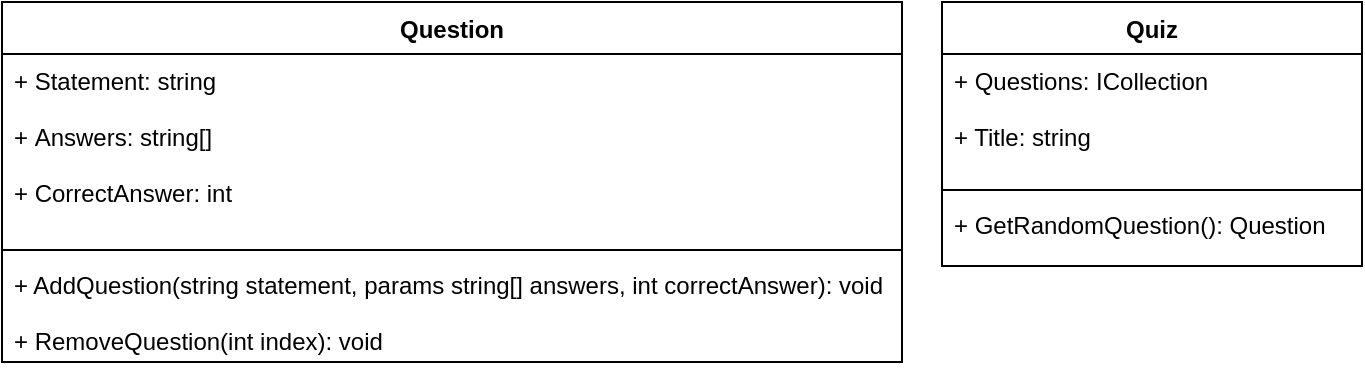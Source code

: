 <mxfile version="15.4.3" type="github">
  <diagram id="C5RBs43oDa-KdzZeNtuy" name="Page-1">
    <mxGraphModel dx="782" dy="468" grid="1" gridSize="10" guides="1" tooltips="1" connect="1" arrows="1" fold="1" page="1" pageScale="1" pageWidth="827" pageHeight="1169" math="0" shadow="0">
      <root>
        <mxCell id="WIyWlLk6GJQsqaUBKTNV-0" />
        <mxCell id="WIyWlLk6GJQsqaUBKTNV-1" parent="WIyWlLk6GJQsqaUBKTNV-0" />
        <mxCell id="mG-W5enFbR8zudw2cxcs-0" value="Question" style="swimlane;fontStyle=1;align=center;verticalAlign=top;childLayout=stackLayout;horizontal=1;startSize=26;horizontalStack=0;resizeParent=1;resizeParentMax=0;resizeLast=0;collapsible=1;marginBottom=0;" vertex="1" parent="WIyWlLk6GJQsqaUBKTNV-1">
          <mxGeometry x="70" y="170" width="450" height="180" as="geometry" />
        </mxCell>
        <mxCell id="mG-W5enFbR8zudw2cxcs-1" value="+ Statement: string&#xa;&#xa;+ Answers: string[]&#xa;&#xa;+ CorrectAnswer: int" style="text;strokeColor=none;fillColor=none;align=left;verticalAlign=top;spacingLeft=4;spacingRight=4;overflow=hidden;rotatable=0;points=[[0,0.5],[1,0.5]];portConstraint=eastwest;" vertex="1" parent="mG-W5enFbR8zudw2cxcs-0">
          <mxGeometry y="26" width="450" height="94" as="geometry" />
        </mxCell>
        <mxCell id="mG-W5enFbR8zudw2cxcs-2" value="" style="line;strokeWidth=1;fillColor=none;align=left;verticalAlign=middle;spacingTop=-1;spacingLeft=3;spacingRight=3;rotatable=0;labelPosition=right;points=[];portConstraint=eastwest;" vertex="1" parent="mG-W5enFbR8zudw2cxcs-0">
          <mxGeometry y="120" width="450" height="8" as="geometry" />
        </mxCell>
        <mxCell id="mG-W5enFbR8zudw2cxcs-3" value="+ AddQuestion(string statement, params string[] answers, int correctAnswer): void&#xa;&#xa;+ RemoveQuestion(int index): void" style="text;strokeColor=none;fillColor=none;align=left;verticalAlign=top;spacingLeft=4;spacingRight=4;overflow=hidden;rotatable=0;points=[[0,0.5],[1,0.5]];portConstraint=eastwest;" vertex="1" parent="mG-W5enFbR8zudw2cxcs-0">
          <mxGeometry y="128" width="450" height="52" as="geometry" />
        </mxCell>
        <mxCell id="mG-W5enFbR8zudw2cxcs-8" value="Quiz" style="swimlane;fontStyle=1;align=center;verticalAlign=top;childLayout=stackLayout;horizontal=1;startSize=26;horizontalStack=0;resizeParent=1;resizeParentMax=0;resizeLast=0;collapsible=1;marginBottom=0;" vertex="1" parent="WIyWlLk6GJQsqaUBKTNV-1">
          <mxGeometry x="540" y="170" width="210" height="132" as="geometry" />
        </mxCell>
        <mxCell id="mG-W5enFbR8zudw2cxcs-9" value="+ Questions: ICollection&#xa;&#xa;+ Title: string" style="text;strokeColor=none;fillColor=none;align=left;verticalAlign=top;spacingLeft=4;spacingRight=4;overflow=hidden;rotatable=0;points=[[0,0.5],[1,0.5]];portConstraint=eastwest;" vertex="1" parent="mG-W5enFbR8zudw2cxcs-8">
          <mxGeometry y="26" width="210" height="64" as="geometry" />
        </mxCell>
        <mxCell id="mG-W5enFbR8zudw2cxcs-10" value="" style="line;strokeWidth=1;fillColor=none;align=left;verticalAlign=middle;spacingTop=-1;spacingLeft=3;spacingRight=3;rotatable=0;labelPosition=right;points=[];portConstraint=eastwest;" vertex="1" parent="mG-W5enFbR8zudw2cxcs-8">
          <mxGeometry y="90" width="210" height="8" as="geometry" />
        </mxCell>
        <mxCell id="mG-W5enFbR8zudw2cxcs-11" value="+ GetRandomQuestion(): Question" style="text;strokeColor=none;fillColor=none;align=left;verticalAlign=top;spacingLeft=4;spacingRight=4;overflow=hidden;rotatable=0;points=[[0,0.5],[1,0.5]];portConstraint=eastwest;" vertex="1" parent="mG-W5enFbR8zudw2cxcs-8">
          <mxGeometry y="98" width="210" height="34" as="geometry" />
        </mxCell>
      </root>
    </mxGraphModel>
  </diagram>
</mxfile>
